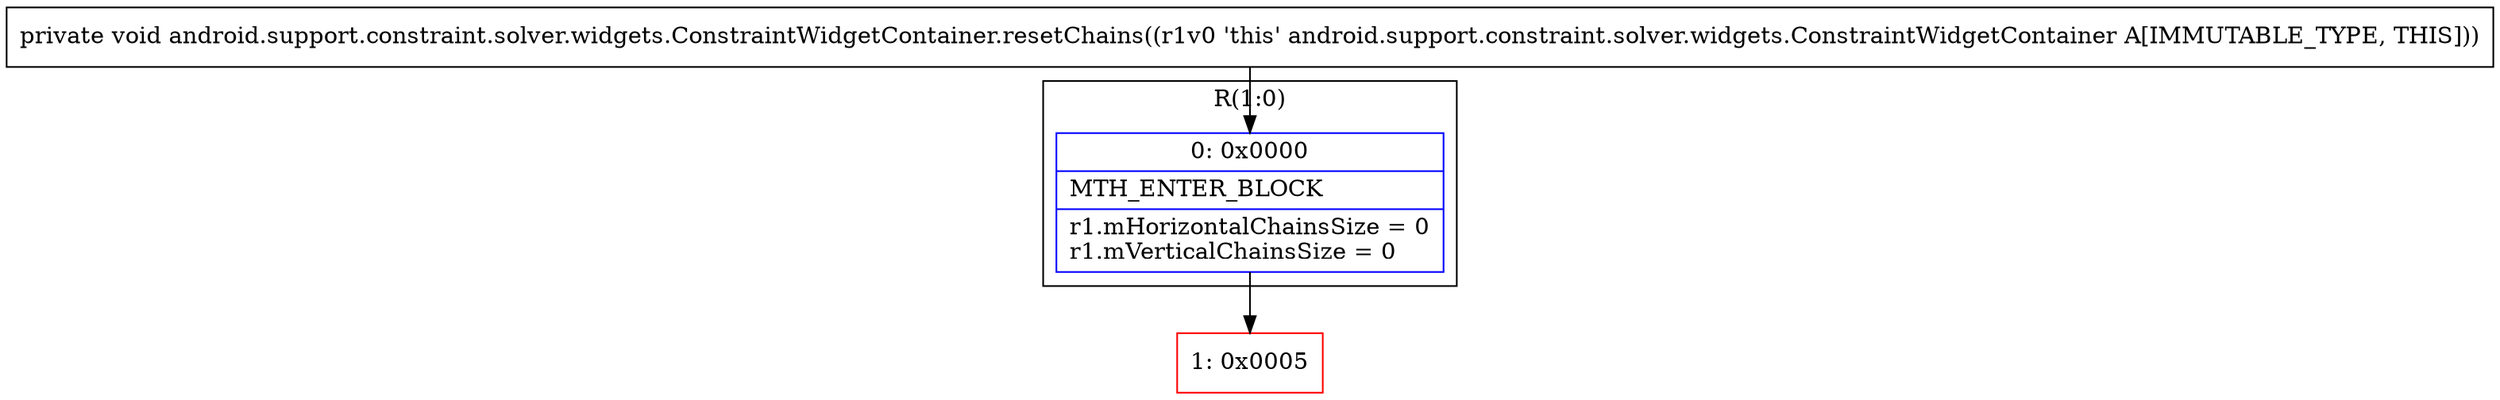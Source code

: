 digraph "CFG forandroid.support.constraint.solver.widgets.ConstraintWidgetContainer.resetChains()V" {
subgraph cluster_Region_1025856993 {
label = "R(1:0)";
node [shape=record,color=blue];
Node_0 [shape=record,label="{0\:\ 0x0000|MTH_ENTER_BLOCK\l|r1.mHorizontalChainsSize = 0\lr1.mVerticalChainsSize = 0\l}"];
}
Node_1 [shape=record,color=red,label="{1\:\ 0x0005}"];
MethodNode[shape=record,label="{private void android.support.constraint.solver.widgets.ConstraintWidgetContainer.resetChains((r1v0 'this' android.support.constraint.solver.widgets.ConstraintWidgetContainer A[IMMUTABLE_TYPE, THIS])) }"];
MethodNode -> Node_0;
Node_0 -> Node_1;
}

